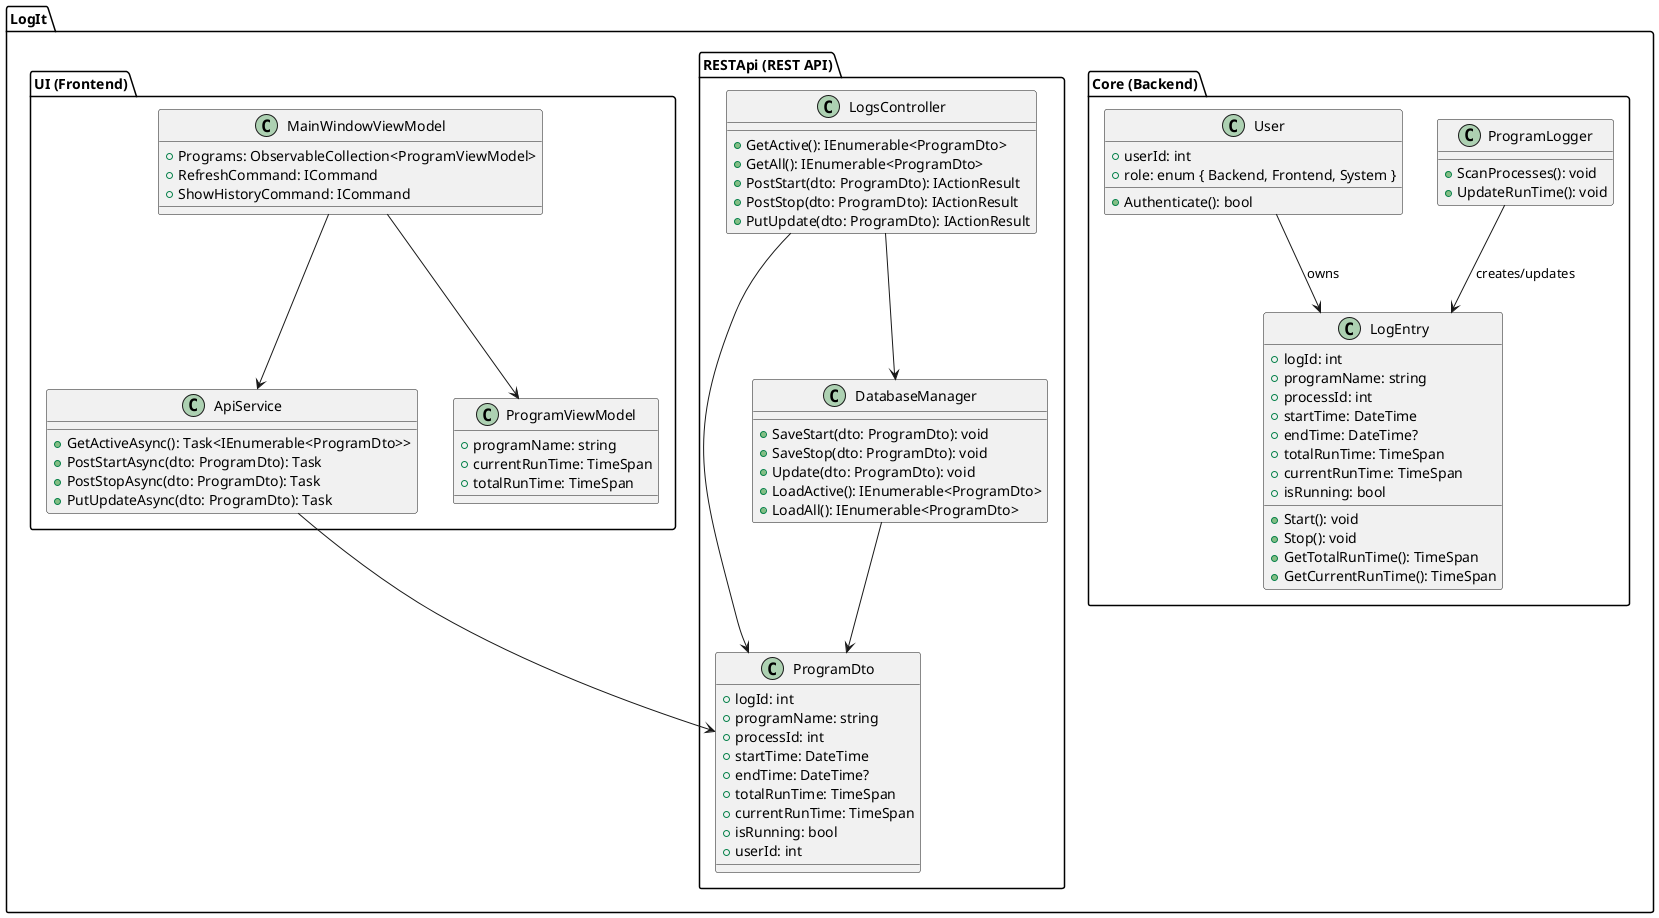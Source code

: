 @startuml KlassenDiagramm
'-----------------------------------
' Backend (LogIt.Core)
'-----------------------------------
package "LogIt.Core (Backend)" {
  class ProgramLogger {
    + ScanProcesses(): void
    + UpdateRunTime(): void
  }

  class LogEntry {
    + logId: int
    + programName: string
    + processId: int
    + startTime: DateTime
    + endTime: DateTime?
    + totalRunTime: TimeSpan
    + currentRunTime: TimeSpan
    + isRunning: bool
    + Start(): void
    + Stop(): void
    + GetTotalRunTime(): TimeSpan
    + GetCurrentRunTime(): TimeSpan
  }

  class User {
    + userId: int
    + role: enum { Backend, Frontend, System }
    + Authenticate(): bool
  }

  ProgramLogger --> LogEntry : creates/updates
  User --> LogEntry            : owns
}

'-----------------------------------
' REST API (LogIt.RESTApi)
'-----------------------------------
package "LogIt.RESTApi (REST API)" {
  class ProgramDto {
    + logId: int
    + programName: string
    + processId: int
    + startTime: DateTime
    + endTime: DateTime?
    + totalRunTime: TimeSpan
    + currentRunTime: TimeSpan
    + isRunning: bool
    + userId: int
  }

  class LogsController {
    + GetActive(): IEnumerable<ProgramDto>
    + GetAll(): IEnumerable<ProgramDto>
    + PostStart(dto: ProgramDto): IActionResult
    + PostStop(dto: ProgramDto): IActionResult
    + PutUpdate(dto: ProgramDto): IActionResult
  }

  class DatabaseManager {
    + SaveStart(dto: ProgramDto): void
    + SaveStop(dto: ProgramDto): void
    + Update(dto: ProgramDto): void
    + LoadActive(): IEnumerable<ProgramDto>
    + LoadAll(): IEnumerable<ProgramDto>
  }

  LogsController --> ProgramDto
  LogsController --> DatabaseManager
  DatabaseManager --> ProgramDto
}

'-----------------------------------
' Frontend (LogIt.UI)
'-----------------------------------
package "LogIt.UI (Frontend)" {
  class MainWindowViewModel {
    + Programs: ObservableCollection<ProgramViewModel>
    + RefreshCommand: ICommand
    + ShowHistoryCommand: ICommand
  }

  class ApiService {
    + GetActiveAsync(): Task<IEnumerable<ProgramDto>>
    + PostStartAsync(dto: ProgramDto): Task
    + PostStopAsync(dto: ProgramDto): Task
    + PutUpdateAsync(dto: ProgramDto): Task
  }

  class ProgramViewModel {
    + programName: string
    + currentRunTime: TimeSpan
    + totalRunTime: TimeSpan
  }

  MainWindowViewModel --> ApiService
  MainWindowViewModel --> ProgramViewModel
  ApiService --> ProgramDto
}

@enduml
